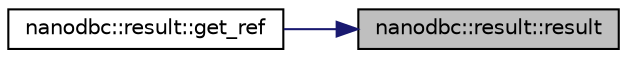 digraph "nanodbc::result::result"
{
 // LATEX_PDF_SIZE
  edge [fontname="Helvetica",fontsize="10",labelfontname="Helvetica",labelfontsize="10"];
  node [fontname="Helvetica",fontsize="10",shape=record];
  rankdir="RL";
  Node1 [label="nanodbc::result::result",height=0.2,width=0.4,color="black", fillcolor="grey75", style="filled", fontcolor="black",tooltip="Empty result set."];
  Node1 -> Node2 [dir="back",color="midnightblue",fontsize="10",style="solid",fontname="Helvetica"];
  Node2 [label="nanodbc::result::get_ref",height=0.2,width=0.4,color="black", fillcolor="white", style="filled",URL="$classnanodbc_1_1result.html#ad606b9ccfa02d6dbdae7a28c7a92bb14",tooltip="Gets data from the given column of the current rowset."];
}
